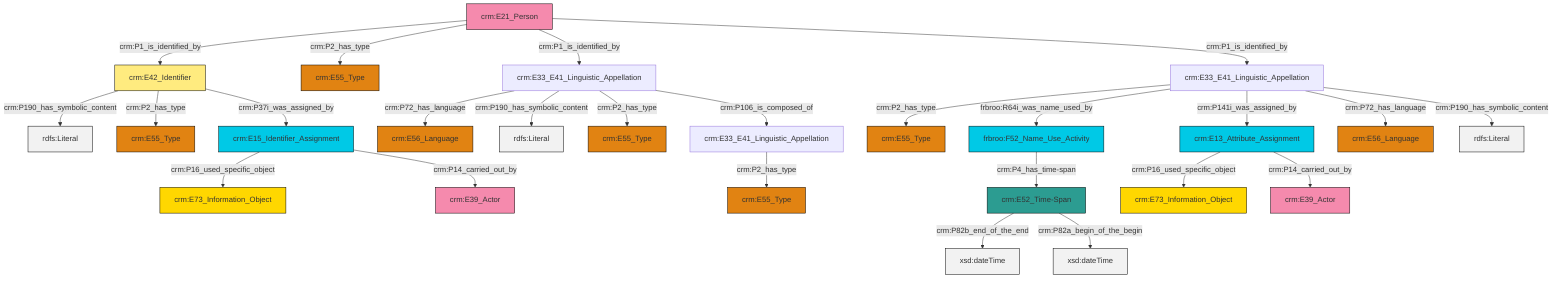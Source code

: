 graph TD
classDef Literal fill:#f2f2f2,stroke:#000000;
classDef CRM_Entity fill:#FFFFFF,stroke:#000000;
classDef Temporal_Entity fill:#00C9E6, stroke:#000000;
classDef Type fill:#E18312, stroke:#000000;
classDef Time-Span fill:#2C9C91, stroke:#000000;
classDef Appellation fill:#FFEB7F, stroke:#000000;
classDef Place fill:#008836, stroke:#000000;
classDef Persistent_Item fill:#B266B2, stroke:#000000;
classDef Conceptual_Object fill:#FFD700, stroke:#000000;
classDef Physical_Thing fill:#D2B48C, stroke:#000000;
classDef Actor fill:#f58aad, stroke:#000000;
classDef PC_Classes fill:#4ce600, stroke:#000000;
classDef Multi fill:#cccccc,stroke:#000000;

4["crm:E15_Identifier_Assignment"]:::Temporal_Entity -->|crm:P16_used_specific_object| 0["crm:E73_Information_Object"]:::Conceptual_Object
5["crm:E42_Identifier"]:::Appellation -->|crm:P190_has_symbolic_content| 6[rdfs:Literal]:::Literal
7["crm:E33_E41_Linguistic_Appellation"]:::Default -->|crm:P2_has_type| 2["crm:E55_Type"]:::Type
11["crm:E21_Person"]:::Actor -->|crm:P1_is_identified_by| 5["crm:E42_Identifier"]:::Appellation
7["crm:E33_E41_Linguistic_Appellation"]:::Default -->|frbroo:R64i_was_name_used_by| 12["frbroo:F52_Name_Use_Activity"]:::Temporal_Entity
11["crm:E21_Person"]:::Actor -->|crm:P2_has_type| 13["crm:E55_Type"]:::Type
14["crm:E33_E41_Linguistic_Appellation"]:::Default -->|crm:P2_has_type| 15["crm:E55_Type"]:::Type
4["crm:E15_Identifier_Assignment"]:::Temporal_Entity -->|crm:P14_carried_out_by| 18["crm:E39_Actor"]:::Actor
19["crm:E52_Time-Span"]:::Time-Span -->|crm:P82b_end_of_the_end| 20[xsd:dateTime]:::Literal
7["crm:E33_E41_Linguistic_Appellation"]:::Default -->|crm:P141i_was_assigned_by| 16["crm:E13_Attribute_Assignment"]:::Temporal_Entity
5["crm:E42_Identifier"]:::Appellation -->|crm:P2_has_type| 24["crm:E55_Type"]:::Type
7["crm:E33_E41_Linguistic_Appellation"]:::Default -->|crm:P72_has_language| 26["crm:E56_Language"]:::Type
7["crm:E33_E41_Linguistic_Appellation"]:::Default -->|crm:P190_has_symbolic_content| 30[rdfs:Literal]:::Literal
11["crm:E21_Person"]:::Actor -->|crm:P1_is_identified_by| 35["crm:E33_E41_Linguistic_Appellation"]:::Default
16["crm:E13_Attribute_Assignment"]:::Temporal_Entity -->|crm:P16_used_specific_object| 36["crm:E73_Information_Object"]:::Conceptual_Object
35["crm:E33_E41_Linguistic_Appellation"]:::Default -->|crm:P72_has_language| 27["crm:E56_Language"]:::Type
16["crm:E13_Attribute_Assignment"]:::Temporal_Entity -->|crm:P14_carried_out_by| 8["crm:E39_Actor"]:::Actor
35["crm:E33_E41_Linguistic_Appellation"]:::Default -->|crm:P190_has_symbolic_content| 39[rdfs:Literal]:::Literal
35["crm:E33_E41_Linguistic_Appellation"]:::Default -->|crm:P2_has_type| 22["crm:E55_Type"]:::Type
5["crm:E42_Identifier"]:::Appellation -->|crm:P37i_was_assigned_by| 4["crm:E15_Identifier_Assignment"]:::Temporal_Entity
12["frbroo:F52_Name_Use_Activity"]:::Temporal_Entity -->|crm:P4_has_time-span| 19["crm:E52_Time-Span"]:::Time-Span
19["crm:E52_Time-Span"]:::Time-Span -->|crm:P82a_begin_of_the_begin| 42[xsd:dateTime]:::Literal
35["crm:E33_E41_Linguistic_Appellation"]:::Default -->|crm:P106_is_composed_of| 14["crm:E33_E41_Linguistic_Appellation"]:::Default
11["crm:E21_Person"]:::Actor -->|crm:P1_is_identified_by| 7["crm:E33_E41_Linguistic_Appellation"]:::Default